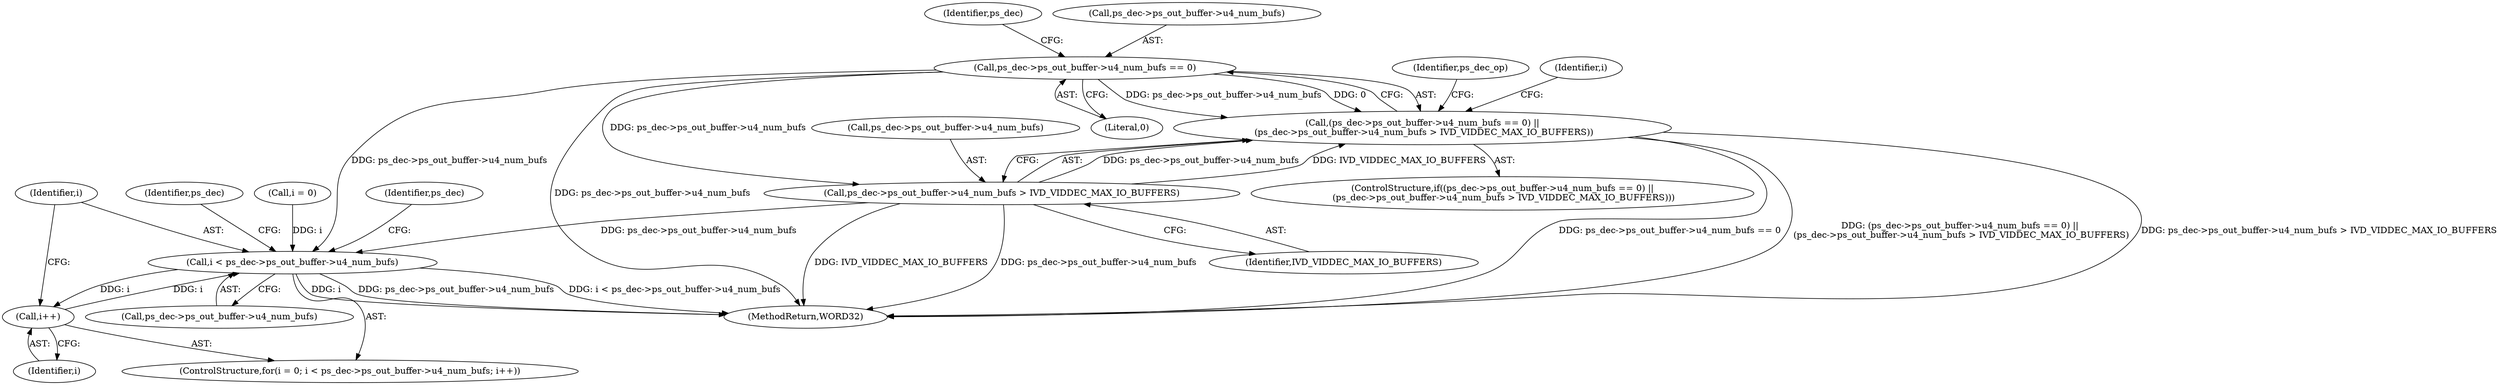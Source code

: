 digraph "0_Android_e86d3cfd2bc28dac421092106751e5638d54a848@pointer" {
"1000376" [label="(Call,ps_dec->ps_out_buffer->u4_num_bufs == 0)"];
"1000375" [label="(Call,(ps_dec->ps_out_buffer->u4_num_bufs == 0) ||\n (ps_dec->ps_out_buffer->u4_num_bufs > IVD_VIDDEC_MAX_IO_BUFFERS))"];
"1000383" [label="(Call,ps_dec->ps_out_buffer->u4_num_bufs > IVD_VIDDEC_MAX_IO_BUFFERS)"];
"1000409" [label="(Call,i < ps_dec->ps_out_buffer->u4_num_bufs)"];
"1000416" [label="(Call,i++)"];
"1000382" [label="(Literal,0)"];
"1000374" [label="(ControlStructure,if((ps_dec->ps_out_buffer->u4_num_bufs == 0) ||\n (ps_dec->ps_out_buffer->u4_num_bufs > IVD_VIDDEC_MAX_IO_BUFFERS)))"];
"1000393" [label="(Identifier,ps_dec_op)"];
"1000384" [label="(Call,ps_dec->ps_out_buffer->u4_num_bufs)"];
"1000386" [label="(Identifier,ps_dec)"];
"1000424" [label="(Identifier,ps_dec)"];
"1000376" [label="(Call,ps_dec->ps_out_buffer->u4_num_bufs == 0)"];
"1000406" [label="(Call,i = 0)"];
"1000416" [label="(Call,i++)"];
"1000377" [label="(Call,ps_dec->ps_out_buffer->u4_num_bufs)"];
"1000383" [label="(Call,ps_dec->ps_out_buffer->u4_num_bufs > IVD_VIDDEC_MAX_IO_BUFFERS)"];
"1000407" [label="(Identifier,i)"];
"1000472" [label="(Identifier,ps_dec)"];
"1000417" [label="(Identifier,i)"];
"1000410" [label="(Identifier,i)"];
"1000389" [label="(Identifier,IVD_VIDDEC_MAX_IO_BUFFERS)"];
"1000411" [label="(Call,ps_dec->ps_out_buffer->u4_num_bufs)"];
"1000375" [label="(Call,(ps_dec->ps_out_buffer->u4_num_bufs == 0) ||\n (ps_dec->ps_out_buffer->u4_num_bufs > IVD_VIDDEC_MAX_IO_BUFFERS))"];
"1000409" [label="(Call,i < ps_dec->ps_out_buffer->u4_num_bufs)"];
"1002270" [label="(MethodReturn,WORD32)"];
"1000405" [label="(ControlStructure,for(i = 0; i < ps_dec->ps_out_buffer->u4_num_bufs; i++))"];
"1000376" -> "1000375"  [label="AST: "];
"1000376" -> "1000382"  [label="CFG: "];
"1000377" -> "1000376"  [label="AST: "];
"1000382" -> "1000376"  [label="AST: "];
"1000386" -> "1000376"  [label="CFG: "];
"1000375" -> "1000376"  [label="CFG: "];
"1000376" -> "1002270"  [label="DDG: ps_dec->ps_out_buffer->u4_num_bufs"];
"1000376" -> "1000375"  [label="DDG: ps_dec->ps_out_buffer->u4_num_bufs"];
"1000376" -> "1000375"  [label="DDG: 0"];
"1000376" -> "1000383"  [label="DDG: ps_dec->ps_out_buffer->u4_num_bufs"];
"1000376" -> "1000409"  [label="DDG: ps_dec->ps_out_buffer->u4_num_bufs"];
"1000375" -> "1000374"  [label="AST: "];
"1000375" -> "1000383"  [label="CFG: "];
"1000383" -> "1000375"  [label="AST: "];
"1000393" -> "1000375"  [label="CFG: "];
"1000407" -> "1000375"  [label="CFG: "];
"1000375" -> "1002270"  [label="DDG: ps_dec->ps_out_buffer->u4_num_bufs == 0"];
"1000375" -> "1002270"  [label="DDG: (ps_dec->ps_out_buffer->u4_num_bufs == 0) ||\n (ps_dec->ps_out_buffer->u4_num_bufs > IVD_VIDDEC_MAX_IO_BUFFERS)"];
"1000375" -> "1002270"  [label="DDG: ps_dec->ps_out_buffer->u4_num_bufs > IVD_VIDDEC_MAX_IO_BUFFERS"];
"1000383" -> "1000375"  [label="DDG: ps_dec->ps_out_buffer->u4_num_bufs"];
"1000383" -> "1000375"  [label="DDG: IVD_VIDDEC_MAX_IO_BUFFERS"];
"1000383" -> "1000389"  [label="CFG: "];
"1000384" -> "1000383"  [label="AST: "];
"1000389" -> "1000383"  [label="AST: "];
"1000383" -> "1002270"  [label="DDG: IVD_VIDDEC_MAX_IO_BUFFERS"];
"1000383" -> "1002270"  [label="DDG: ps_dec->ps_out_buffer->u4_num_bufs"];
"1000383" -> "1000409"  [label="DDG: ps_dec->ps_out_buffer->u4_num_bufs"];
"1000409" -> "1000405"  [label="AST: "];
"1000409" -> "1000411"  [label="CFG: "];
"1000410" -> "1000409"  [label="AST: "];
"1000411" -> "1000409"  [label="AST: "];
"1000424" -> "1000409"  [label="CFG: "];
"1000472" -> "1000409"  [label="CFG: "];
"1000409" -> "1002270"  [label="DDG: ps_dec->ps_out_buffer->u4_num_bufs"];
"1000409" -> "1002270"  [label="DDG: i < ps_dec->ps_out_buffer->u4_num_bufs"];
"1000409" -> "1002270"  [label="DDG: i"];
"1000406" -> "1000409"  [label="DDG: i"];
"1000416" -> "1000409"  [label="DDG: i"];
"1000409" -> "1000416"  [label="DDG: i"];
"1000416" -> "1000405"  [label="AST: "];
"1000416" -> "1000417"  [label="CFG: "];
"1000417" -> "1000416"  [label="AST: "];
"1000410" -> "1000416"  [label="CFG: "];
}
